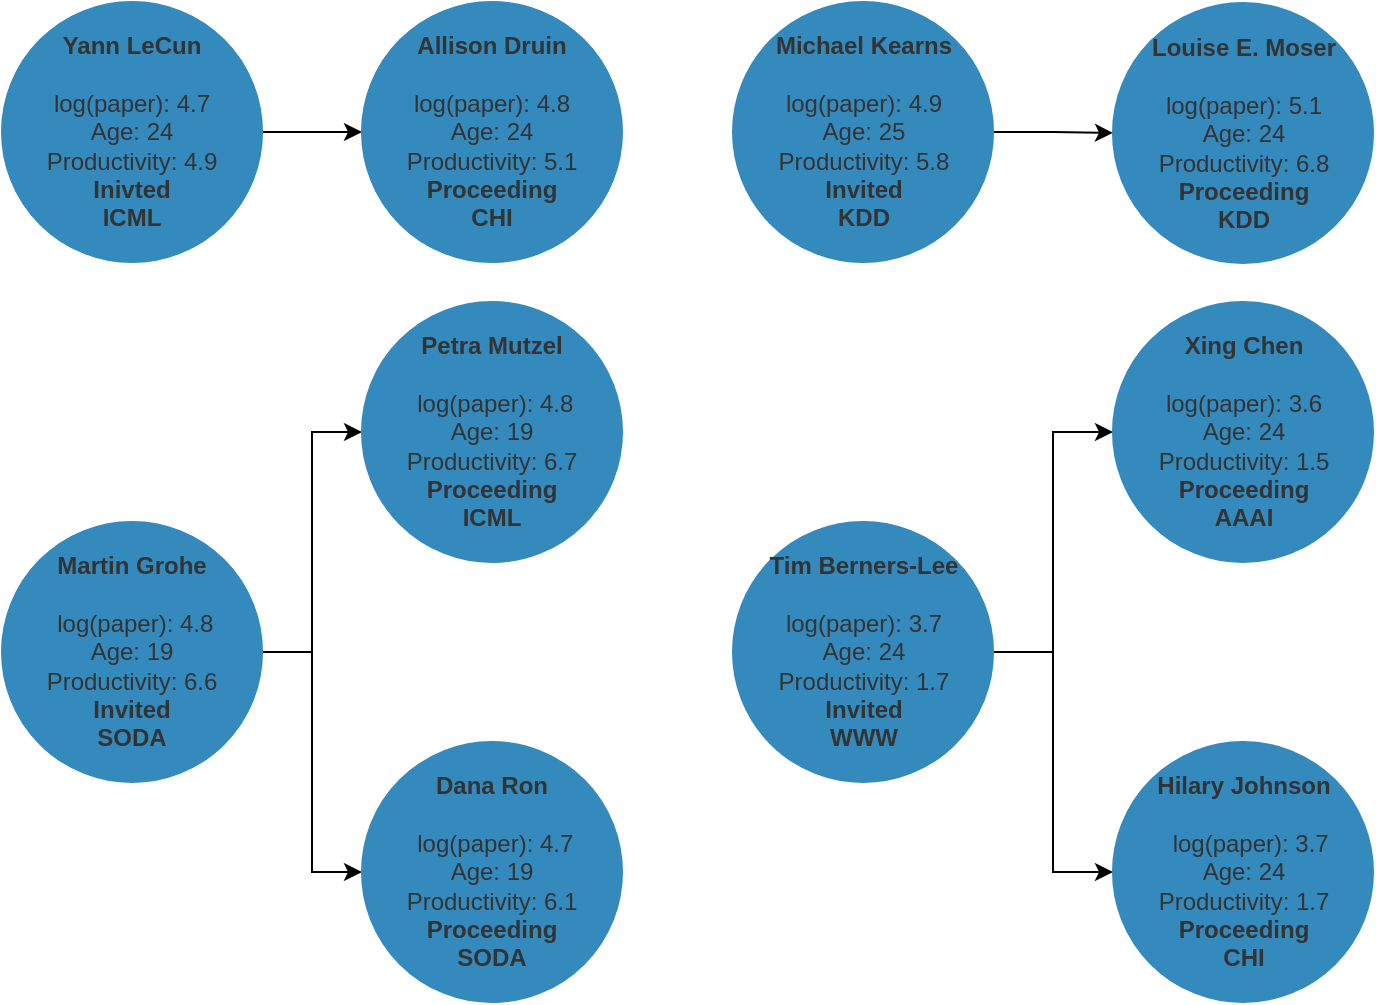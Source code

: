 <mxfile version="21.2.9" type="github">
  <diagram name="Page-1" id="GTRwFBnW5ZTNtZ9E9qsw">
    <mxGraphModel dx="2074" dy="1124" grid="1" gridSize="10" guides="1" tooltips="1" connect="1" arrows="1" fold="1" page="1" pageScale="1" pageWidth="827" pageHeight="1169" math="0" shadow="0">
      <root>
        <mxCell id="0" />
        <mxCell id="1" parent="0" />
        <mxCell id="Kqp-bSitudwCn0S_2Lt4-3" style="edgeStyle=orthogonalEdgeStyle;rounded=0;orthogonalLoop=1;jettySize=auto;html=1;entryX=0;entryY=0.5;entryDx=0;entryDy=0;labelBackgroundColor=none;strokeColor=#000000;fontColor=#333333;" parent="1" source="Kqp-bSitudwCn0S_2Lt4-1" target="Kqp-bSitudwCn0S_2Lt4-2" edge="1">
          <mxGeometry relative="1" as="geometry" />
        </mxCell>
        <mxCell id="Kqp-bSitudwCn0S_2Lt4-1" value="&lt;b&gt;Yann LeCun&lt;/b&gt;&lt;br&gt;&lt;br&gt;&lt;font&gt;log(paper): 4.7&lt;br&gt;Age: 24&lt;br&gt;Productivity: 4.9&lt;/font&gt;&lt;br&gt;&lt;b&gt;Inivted&lt;br&gt;ICML&lt;/b&gt;" style="ellipse;whiteSpace=wrap;html=1;labelBackgroundColor=none;fillColor=#348ABD;strokeColor=#348abd;fontColor=#333333;gradientColor=none;" parent="1" vertex="1">
          <mxGeometry x="20" y="10" width="130" height="130" as="geometry" />
        </mxCell>
        <mxCell id="Kqp-bSitudwCn0S_2Lt4-2" value="&lt;b&gt;Allison Druin&lt;/b&gt;&lt;br&gt;&lt;br&gt;&lt;font&gt;log(paper): 4.8&lt;br&gt;Age: 24&lt;br&gt;Productivity: 5.1&lt;/font&gt;&lt;br&gt;&lt;b&gt;Proceeding&lt;br&gt;CHI&lt;/b&gt;" style="ellipse;whiteSpace=wrap;html=1;labelBackgroundColor=none;fillColor=#348ABD;strokeColor=#348abd;fontColor=#333333;gradientColor=none;" parent="1" vertex="1">
          <mxGeometry x="200" y="10" width="130" height="130" as="geometry" />
        </mxCell>
        <mxCell id="Kqp-bSitudwCn0S_2Lt4-7" style="edgeStyle=orthogonalEdgeStyle;rounded=0;orthogonalLoop=1;jettySize=auto;html=1;labelBackgroundColor=none;strokeColor=#000000;fontColor=#333333;" parent="1" source="Kqp-bSitudwCn0S_2Lt4-4" target="Kqp-bSitudwCn0S_2Lt4-5" edge="1">
          <mxGeometry relative="1" as="geometry" />
        </mxCell>
        <mxCell id="Kqp-bSitudwCn0S_2Lt4-4" value="&lt;b&gt;Michael Kearns&lt;/b&gt;&lt;br&gt;&lt;br&gt;log(paper): 4.9&lt;br&gt;Age: 25&lt;br&gt;Productivity: 5.8&lt;br&gt;&lt;b&gt;Invited&lt;br&gt;KDD&lt;/b&gt;" style="ellipse;whiteSpace=wrap;html=1;labelBackgroundColor=none;fillColor=#348ABD;strokeColor=#348abd;fontColor=#333333;gradientColor=none;" parent="1" vertex="1">
          <mxGeometry x="385.5" y="10" width="130" height="130" as="geometry" />
        </mxCell>
        <mxCell id="Kqp-bSitudwCn0S_2Lt4-5" value="&lt;b&gt;Louise E. Moser&lt;/b&gt;&lt;br&gt;&lt;br&gt;log(paper): 5.1&lt;br&gt;Age: 24&lt;br&gt;Productivity: 6.8&lt;br&gt;&lt;b&gt;Proceeding&lt;br&gt;KDD&lt;/b&gt;" style="ellipse;whiteSpace=wrap;html=1;labelBackgroundColor=none;fillColor=#348ABD;strokeColor=#348abd;fontColor=#333333;gradientColor=none;" parent="1" vertex="1">
          <mxGeometry x="575.5" y="10.5" width="130" height="130" as="geometry" />
        </mxCell>
        <mxCell id="Kqp-bSitudwCn0S_2Lt4-11" style="edgeStyle=orthogonalEdgeStyle;rounded=0;orthogonalLoop=1;jettySize=auto;html=1;entryX=0;entryY=0.5;entryDx=0;entryDy=0;labelBackgroundColor=none;strokeColor=#000000;fontColor=#333333;" parent="1" source="Kqp-bSitudwCn0S_2Lt4-8" target="Kqp-bSitudwCn0S_2Lt4-9" edge="1">
          <mxGeometry relative="1" as="geometry" />
        </mxCell>
        <mxCell id="Kqp-bSitudwCn0S_2Lt4-12" style="edgeStyle=orthogonalEdgeStyle;rounded=0;orthogonalLoop=1;jettySize=auto;html=1;exitX=1;exitY=0.5;exitDx=0;exitDy=0;entryX=0;entryY=0.5;entryDx=0;entryDy=0;labelBackgroundColor=none;strokeColor=#000000;fontColor=#333333;" parent="1" source="Kqp-bSitudwCn0S_2Lt4-8" target="Kqp-bSitudwCn0S_2Lt4-10" edge="1">
          <mxGeometry relative="1" as="geometry">
            <mxPoint x="210" y="505" as="targetPoint" />
          </mxGeometry>
        </mxCell>
        <mxCell id="Kqp-bSitudwCn0S_2Lt4-8" value="&lt;b&gt;Martin Grohe&lt;br&gt;&lt;/b&gt;&lt;br&gt;&amp;nbsp;log(paper): 4.8&lt;br&gt;Age: 19&lt;br&gt;Productivity: 6.6&lt;br&gt;&lt;b&gt;Invited&lt;br&gt;SODA&lt;/b&gt;" style="ellipse;whiteSpace=wrap;html=1;labelBackgroundColor=none;fillColor=#348ABD;strokeColor=#348abd;fontColor=#333333;shadow=0;gradientColor=none;" parent="1" vertex="1">
          <mxGeometry x="20" y="270" width="130" height="130" as="geometry" />
        </mxCell>
        <mxCell id="Kqp-bSitudwCn0S_2Lt4-9" value="&lt;b&gt;Petra Mutzel&lt;br&gt;&lt;/b&gt;&lt;br&gt;&amp;nbsp;log(paper): 4.8&lt;br&gt;Age: 19&lt;br&gt;Productivity: 6.7&lt;br&gt;&lt;b&gt;Proceeding&lt;br&gt;ICML&lt;/b&gt;" style="ellipse;whiteSpace=wrap;html=1;labelBackgroundColor=none;fillColor=#348ABD;strokeColor=#348abd;fontColor=#333333;gradientColor=none;" parent="1" vertex="1">
          <mxGeometry x="200" y="160" width="130" height="130" as="geometry" />
        </mxCell>
        <mxCell id="Kqp-bSitudwCn0S_2Lt4-10" value="&lt;b&gt;Dana Ron&lt;/b&gt;&lt;br&gt;&lt;br&gt;&amp;nbsp;log(paper): 4.7&lt;br&gt;Age: 19&lt;br&gt;Productivity: 6.1&lt;br&gt;&lt;b&gt;Proceeding&lt;br&gt;SODA&lt;/b&gt;" style="ellipse;whiteSpace=wrap;html=1;labelBackgroundColor=none;fillColor=#348ABD;strokeColor=#348abd;fontColor=#333333;gradientColor=none;" parent="1" vertex="1">
          <mxGeometry x="200" y="380" width="130" height="130" as="geometry" />
        </mxCell>
        <mxCell id="Kqp-bSitudwCn0S_2Lt4-15" style="edgeStyle=orthogonalEdgeStyle;rounded=0;orthogonalLoop=1;jettySize=auto;html=1;labelBackgroundColor=none;strokeColor=#000000;fontColor=#333333;" parent="1" source="Kqp-bSitudwCn0S_2Lt4-13" target="Kqp-bSitudwCn0S_2Lt4-14" edge="1">
          <mxGeometry relative="1" as="geometry" />
        </mxCell>
        <mxCell id="Kqp-bSitudwCn0S_2Lt4-17" style="edgeStyle=orthogonalEdgeStyle;rounded=0;orthogonalLoop=1;jettySize=auto;html=1;entryX=0;entryY=0.5;entryDx=0;entryDy=0;labelBackgroundColor=none;strokeColor=#000000;fontColor=#333333;" parent="1" source="Kqp-bSitudwCn0S_2Lt4-13" target="Kqp-bSitudwCn0S_2Lt4-16" edge="1">
          <mxGeometry relative="1" as="geometry" />
        </mxCell>
        <mxCell id="Kqp-bSitudwCn0S_2Lt4-13" value="&lt;b&gt;Tim Berners-Lee &lt;br&gt;&lt;/b&gt;&lt;br&gt;log(paper): 3.7&lt;br&gt;Age: 24&lt;br&gt;Productivity: 1.7&lt;br&gt;&lt;b&gt;Invited&lt;br&gt;WWW&lt;/b&gt;" style="ellipse;whiteSpace=wrap;html=1;labelBackgroundColor=none;fillColor=#348ABD;strokeColor=#348abd;fontColor=#333333;gradientColor=none;" parent="1" vertex="1">
          <mxGeometry x="385.5" y="270" width="130" height="130" as="geometry" />
        </mxCell>
        <mxCell id="Kqp-bSitudwCn0S_2Lt4-14" value="&lt;b&gt;Hilary Johnson&lt;br&gt;&lt;br&gt;&amp;nbsp;&amp;nbsp;&lt;/b&gt;log(paper): 3.7&lt;br&gt;Age: 24&lt;br&gt;Productivity: 1.7&lt;br&gt;&lt;b&gt;Proceeding&lt;br&gt;CHI&lt;/b&gt;" style="ellipse;whiteSpace=wrap;html=1;labelBackgroundColor=none;fillColor=#348ABD;strokeColor=#348abd;fontColor=#333333;gradientColor=none;" parent="1" vertex="1">
          <mxGeometry x="575.5" y="380" width="130" height="130" as="geometry" />
        </mxCell>
        <mxCell id="Kqp-bSitudwCn0S_2Lt4-16" value="&lt;b&gt;Xing Chen &lt;br&gt;&lt;/b&gt;&lt;br&gt;log(paper): 3.6&lt;br&gt;Age: 24&lt;br&gt;Productivity: 1.5&lt;br&gt;&lt;b&gt;Proceeding&lt;br&gt;AAAI&lt;/b&gt;" style="ellipse;whiteSpace=wrap;html=1;labelBackgroundColor=none;fillColor=#348ABD;strokeColor=#348abd;fontColor=#333333;gradientColor=none;" parent="1" vertex="1">
          <mxGeometry x="575.5" y="160" width="130" height="130" as="geometry" />
        </mxCell>
      </root>
    </mxGraphModel>
  </diagram>
</mxfile>
